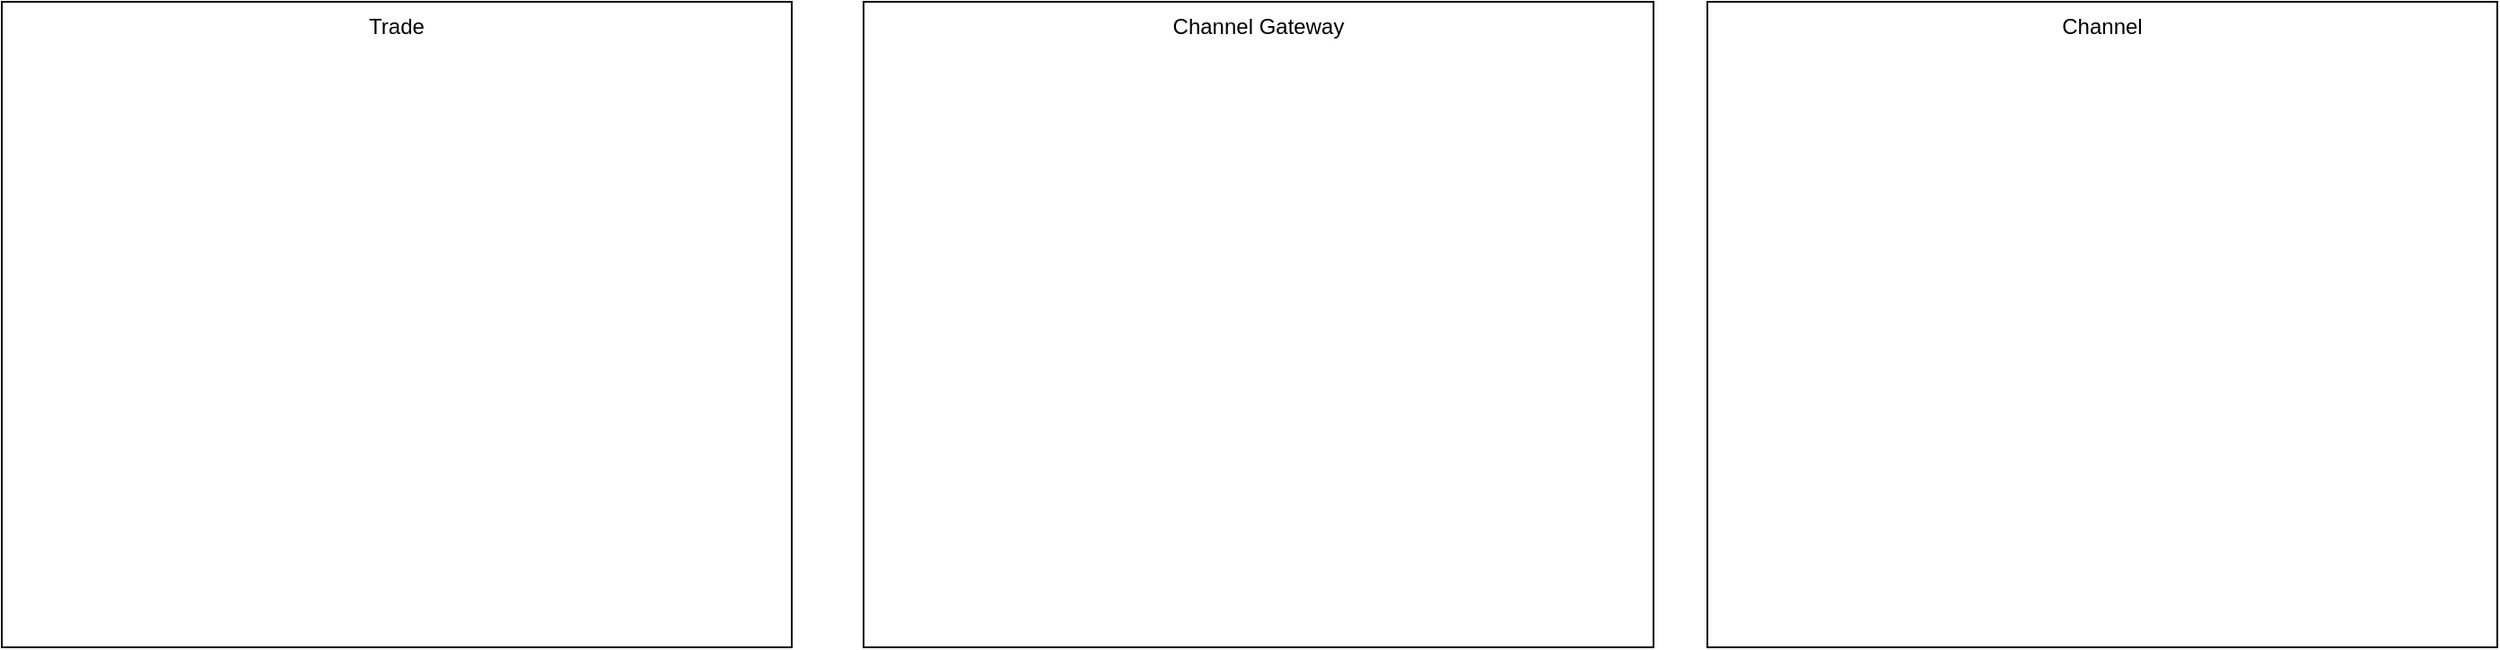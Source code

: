 <mxfile version="21.6.8" type="github">
  <diagram name="第 1 页" id="IDC6OgUZG76HqQoy6pAl">
    <mxGraphModel dx="1306" dy="830" grid="1" gridSize="10" guides="1" tooltips="1" connect="1" arrows="1" fold="1" page="1" pageScale="1" pageWidth="827" pageHeight="1169" math="0" shadow="0">
      <root>
        <mxCell id="0" />
        <mxCell id="1" parent="0" />
        <mxCell id="8EhN2QBnAJq9SpPhxFZ0-1" value="Trade" style="rounded=0;whiteSpace=wrap;html=1;align=center;verticalAlign=top;" vertex="1" parent="1">
          <mxGeometry x="40" y="320" width="440" height="360" as="geometry" />
        </mxCell>
        <mxCell id="8EhN2QBnAJq9SpPhxFZ0-2" value="Channel Gateway" style="rounded=0;whiteSpace=wrap;html=1;align=center;verticalAlign=top;" vertex="1" parent="1">
          <mxGeometry x="520" y="320" width="440" height="360" as="geometry" />
        </mxCell>
        <mxCell id="8EhN2QBnAJq9SpPhxFZ0-3" value="Channel" style="rounded=0;whiteSpace=wrap;html=1;align=center;verticalAlign=top;" vertex="1" parent="1">
          <mxGeometry x="990" y="320" width="440" height="360" as="geometry" />
        </mxCell>
      </root>
    </mxGraphModel>
  </diagram>
</mxfile>

